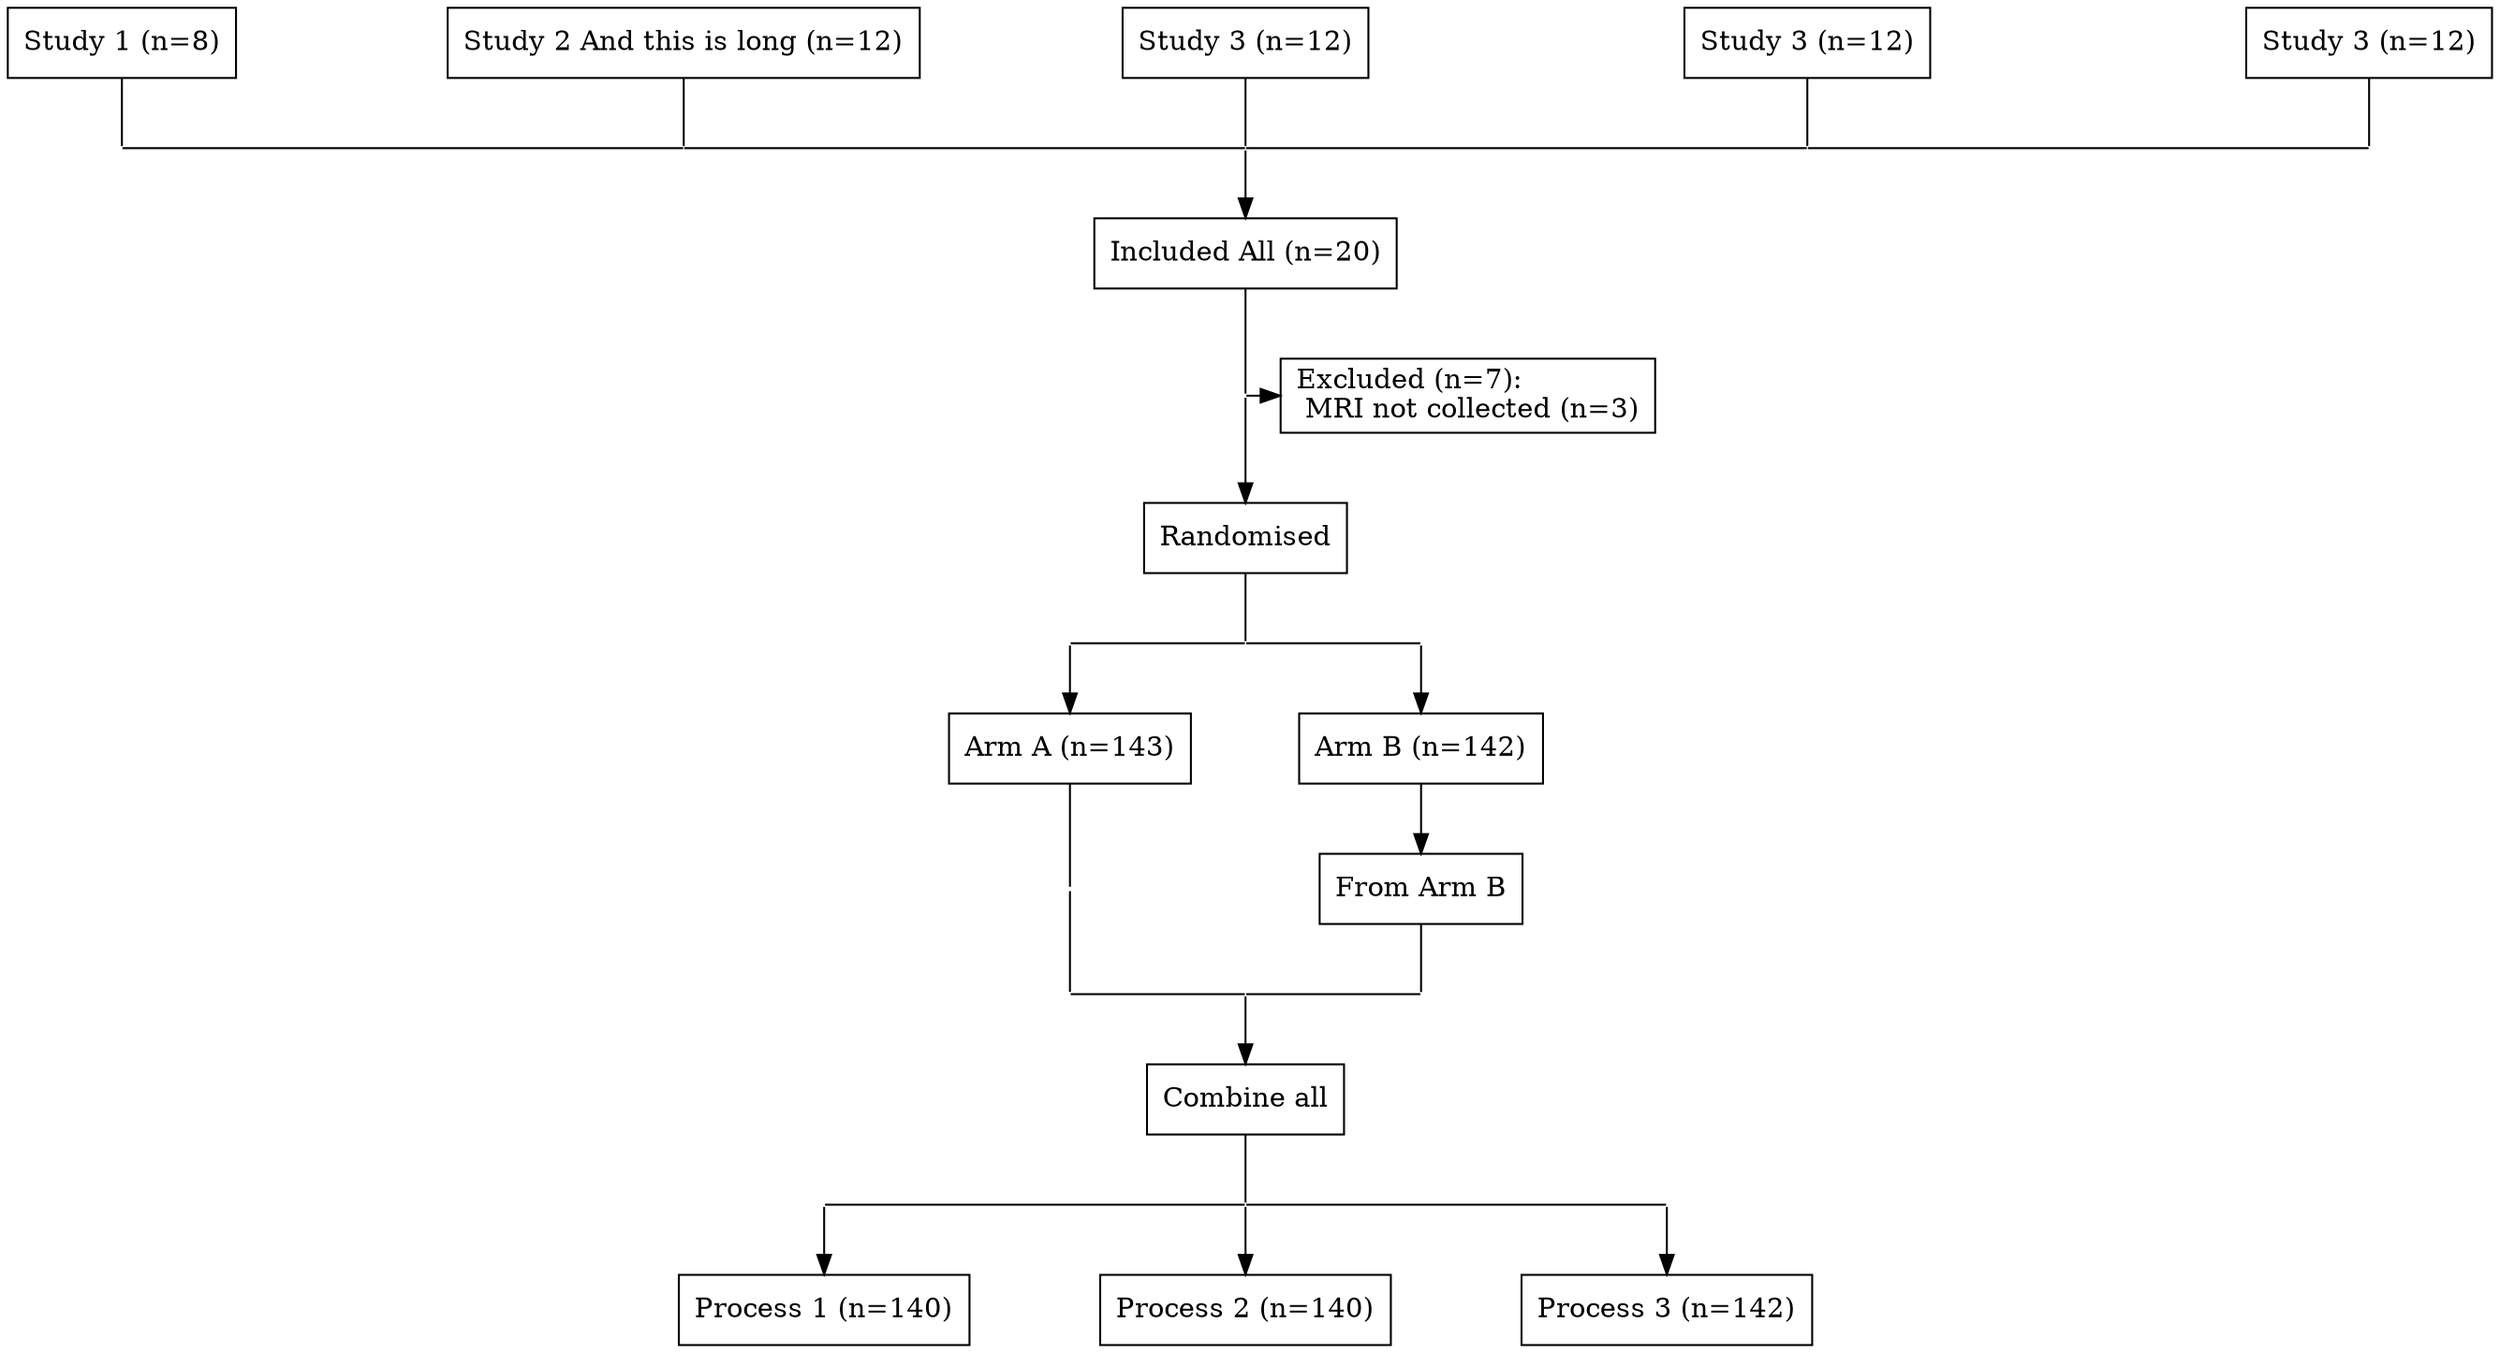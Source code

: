 digraph consort_diagram {
  graph [layout = dot]





# node definitions with substituted label text
  node [shape = rectangle, fillcolor = Biege, style="", fillcolor = "", color = ""]

node1 [label = "Study 1 (n=8)"]
node2 [label = "Study 2 And this is long (n=12)"]
node3 [label = "Study 3 (n=12)"]
node4 [label = "Study 3 (n=12)"]
node5 [label = "Study 3 (n=12)"]
node6 [label = "Included All (n=20)"]
node7 [label = "Excluded (n=7):\l MRI not collected (n=3)\l"]
node8 [label = "Randomised"]
node9 [label = "Arm A (n=143)"]
node10 [label = "Arm B (n=142)"]
node12 [label = "From Arm B"]
node13 [label = "Combine all"]
node14 [label = "Process 1 (n=140)"]
node15 [label = "Process 2 (n=140)"]
node16 [label = "Process 3 (n=142)"]


## Invisible point node for joints

node [shape = point, width = 0, style=invis]

P1 P2 P3 P4 P5 P6 P7 P8 P9 P10 P11 P12 P13 P14 P15

subgraph {
  rank = same; rankdir = LR; P1; P2; P3; P4; P5;
  }
subgraph {
  rank = same; rankdir = LR; node1; node2; node3; node4; node5;
  }
subgraph {
  rank = same; rankdir = LR; node6;
  }
subgraph {
  rank = same; rankdir = LR; P6; node7;
  }
subgraph {
  rank = same; rankdir = LR; P7; P8; P9;
  }
subgraph {
  rank = same; rankdir = LR; node9; node10;
  }
subgraph {
  rank = same; rankdir = LR; node11; node12;
  }
subgraph {
  rank = same; rankdir = LR; P10; P11; P12;
  }
subgraph {
  rank = same; rankdir = LR; P13; P14; P15;
  }
subgraph {
  rank = same; rankdir = LR; node14; node15; node16;
  }

edge[style=""];

P3 -> node6;
node1 -> P1 [arrowhead = none];
node2 -> P2 [arrowhead = none];
node3 -> P3 [arrowhead = none];
node4 -> P4 [arrowhead = none];
node5 -> P5 [arrowhead = none];
P1 -> P2 -> P3 -> P4 -> P5 [arrowhead = none, minlen = 16.5];
node6 -> P6 [arrowhead = none];
P6 -> node7;
P6 -> node8;
node8 -> P8 [arrowhead = none];
P7 -> node9;
P9 -> node10;
P7 -> P8 -> P9 [arrowhead = none, minlen = 5.5];
node9 -> node11 [arrowhead = none];
node10 -> node12;
P11 -> node13;
node11 -> P10 [arrowhead = none];
node12 -> P12 [arrowhead = none];
P10 -> P11 -> P12 [arrowhead = none, minlen = 5.5];
node13 -> P14 [arrowhead = none];
P13 -> node14;
P14 -> node15;
P15 -> node16;
P13 -> P14 -> P15 [arrowhead = none, minlen = 12.0];


}
